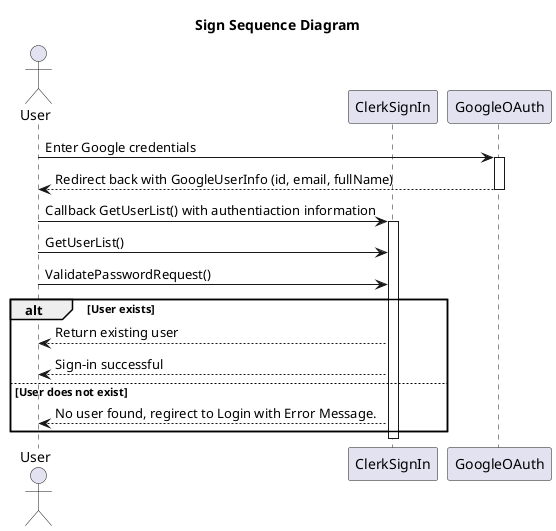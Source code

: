 @startuml MobileSignSequenceDiagram
skinparam classAttributeIconSize 0
Title Sign Sequence Diagram
'Character	Visibility
'-			private
'#			protected
'~			package private
'+			public

'Extension	<|--	Quan hệ mở rộng từ (là extends hoặc implements nhưng ko có annotations trong code)
'Composition	*--	 Quan hệ gắn kết chặt chẽ : part - of
'Aggregation	o--	Quan hệ liên kết giữa hai thực thể : use, has

' Include các file vào trong file để sử dụng'
    actor "User" as U
participant "ClerkSignIn" as CS
participant "GoogleOAuth" as GO

' Người dùng đăng nhập vào Google
U -> GO : Enter Google credentials
activate GO
GO --> U : Redirect back with GoogleUserInfo (id, email, fullName)
deactivate GO

' Hệ thống nhận mã xác thực từ Google
U -> CS : Callback GetUserList() with authentiaction information
activate CS

' Người dùng bắt đầu quy trình đăng nhập
U -> CS : GetUserList()
U -> CS : ValidatePasswordRequest()


alt User exists
    CS --> U : Return existing user
    CS --> U : Sign-in successful
else User does not exist
    CS --> U : No user found, regirect to Login with Error Message.
    
end

deactivate CS

@enduml